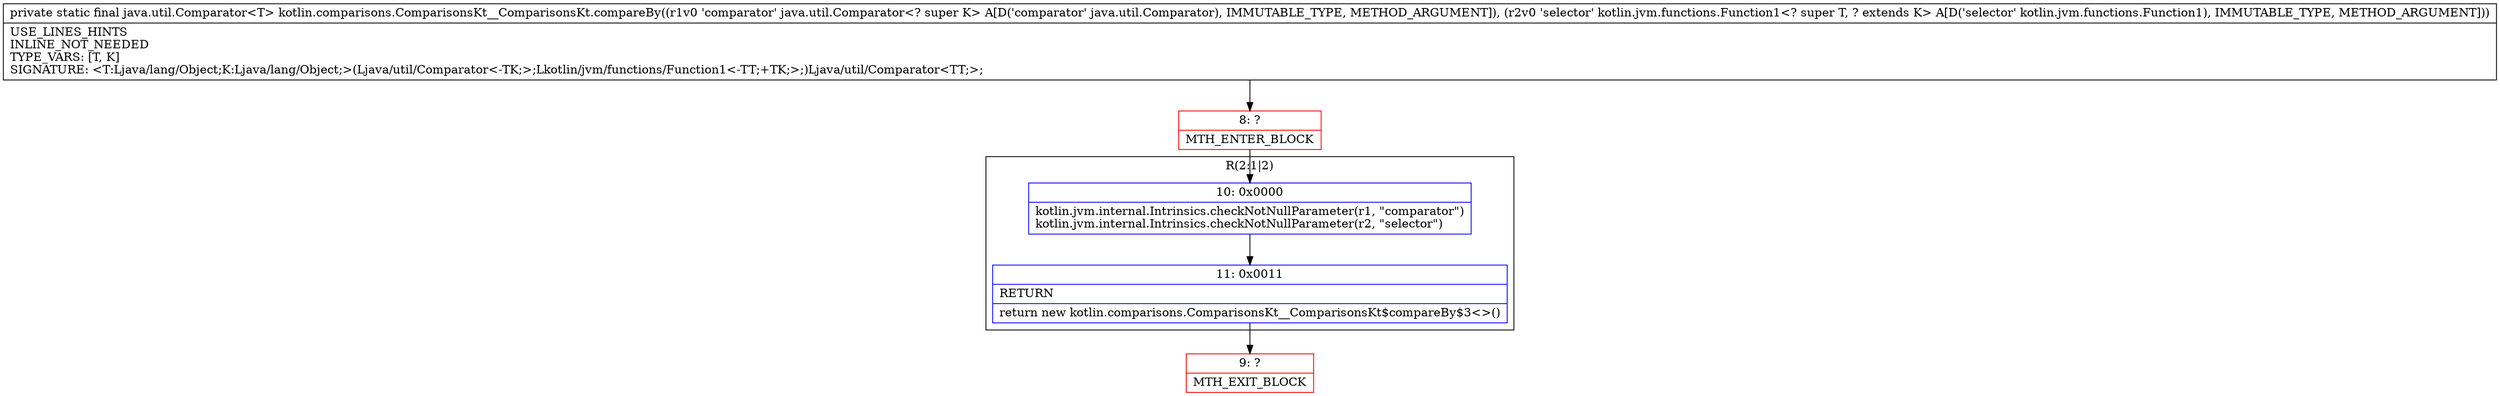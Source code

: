 digraph "CFG forkotlin.comparisons.ComparisonsKt__ComparisonsKt.compareBy(Ljava\/util\/Comparator;Lkotlin\/jvm\/functions\/Function1;)Ljava\/util\/Comparator;" {
subgraph cluster_Region_360298038 {
label = "R(2:1|2)";
node [shape=record,color=blue];
Node_10 [shape=record,label="{10\:\ 0x0000|kotlin.jvm.internal.Intrinsics.checkNotNullParameter(r1, \"comparator\")\lkotlin.jvm.internal.Intrinsics.checkNotNullParameter(r2, \"selector\")\l}"];
Node_11 [shape=record,label="{11\:\ 0x0011|RETURN\l|return new kotlin.comparisons.ComparisonsKt__ComparisonsKt$compareBy$3\<\>()\l}"];
}
Node_8 [shape=record,color=red,label="{8\:\ ?|MTH_ENTER_BLOCK\l}"];
Node_9 [shape=record,color=red,label="{9\:\ ?|MTH_EXIT_BLOCK\l}"];
MethodNode[shape=record,label="{private static final java.util.Comparator\<T\> kotlin.comparisons.ComparisonsKt__ComparisonsKt.compareBy((r1v0 'comparator' java.util.Comparator\<? super K\> A[D('comparator' java.util.Comparator), IMMUTABLE_TYPE, METHOD_ARGUMENT]), (r2v0 'selector' kotlin.jvm.functions.Function1\<? super T, ? extends K\> A[D('selector' kotlin.jvm.functions.Function1), IMMUTABLE_TYPE, METHOD_ARGUMENT]))  | USE_LINES_HINTS\lINLINE_NOT_NEEDED\lTYPE_VARS: [T, K]\lSIGNATURE: \<T:Ljava\/lang\/Object;K:Ljava\/lang\/Object;\>(Ljava\/util\/Comparator\<\-TK;\>;Lkotlin\/jvm\/functions\/Function1\<\-TT;+TK;\>;)Ljava\/util\/Comparator\<TT;\>;\l}"];
MethodNode -> Node_8;Node_10 -> Node_11;
Node_11 -> Node_9;
Node_8 -> Node_10;
}

